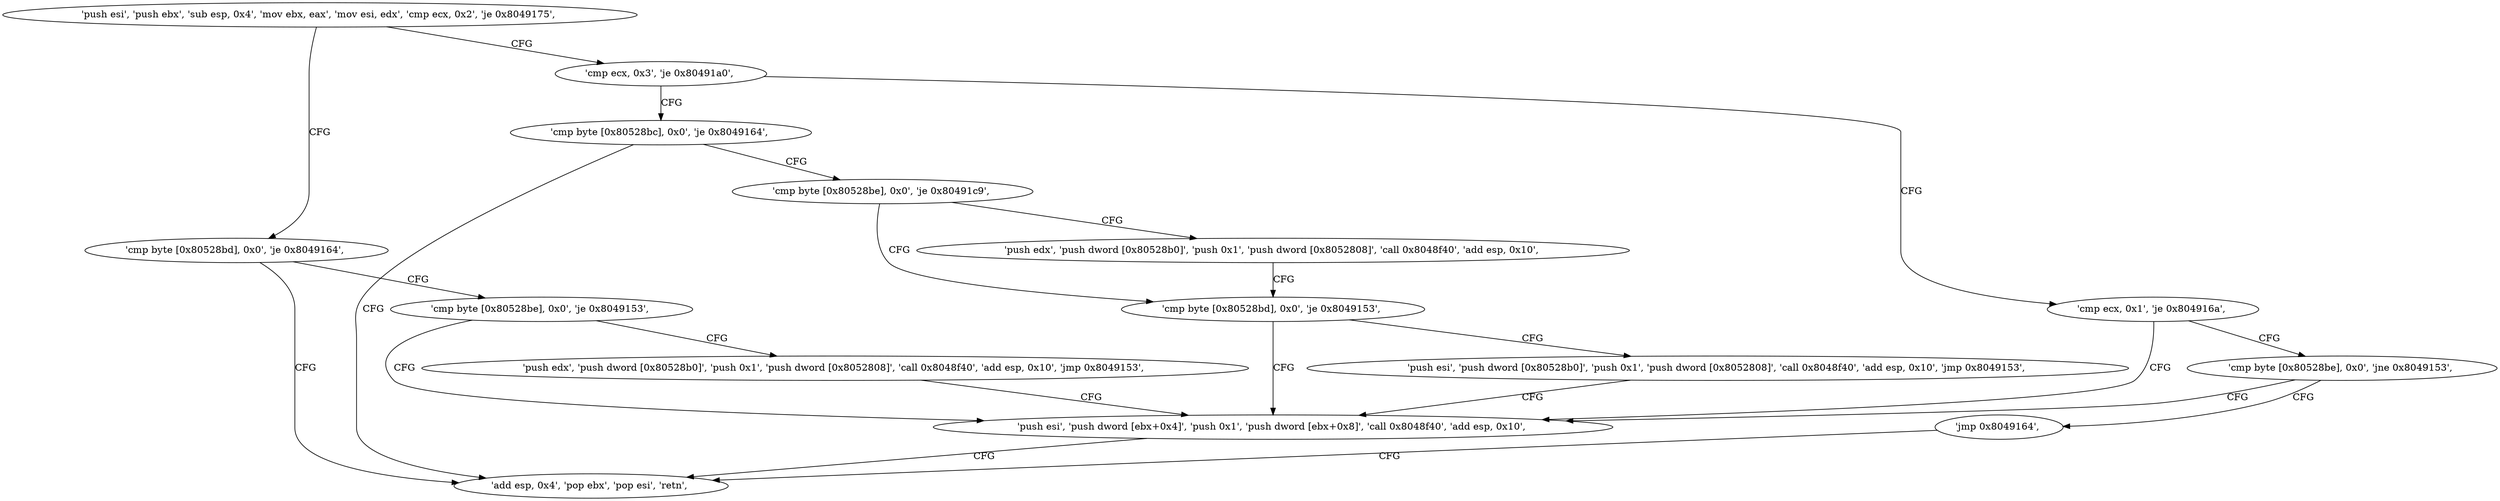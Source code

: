 digraph "func" {
"134517051" [label = "'push esi', 'push ebx', 'sub esp, 0x4', 'mov ebx, eax', 'mov esi, edx', 'cmp ecx, 0x2', 'je 0x8049175', " ]
"134517109" [label = "'cmp byte [0x80528bd], 0x0', 'je 0x8049164', " ]
"134517065" [label = "'cmp ecx, 0x3', 'je 0x80491a0', " ]
"134517092" [label = "'add esp, 0x4', 'pop ebx', 'pop esi', 'retn', " ]
"134517118" [label = "'cmp byte [0x80528be], 0x0', 'je 0x8049153', " ]
"134517152" [label = "'cmp byte [0x80528bc], 0x0', 'je 0x8049164', " ]
"134517070" [label = "'cmp ecx, 0x1', 'je 0x804916a', " ]
"134517075" [label = "'push esi', 'push dword [ebx+0x4]', 'push 0x1', 'push dword [ebx+0x8]', 'call 0x8048f40', 'add esp, 0x10', " ]
"134517127" [label = "'push edx', 'push dword [0x80528b0]', 'push 0x1', 'push dword [0x8052808]', 'call 0x8048f40', 'add esp, 0x10', 'jmp 0x8049153', " ]
"134517161" [label = "'cmp byte [0x80528be], 0x0', 'je 0x80491c9', " ]
"134517098" [label = "'cmp byte [0x80528be], 0x0', 'jne 0x8049153', " ]
"134517193" [label = "'cmp byte [0x80528bd], 0x0', 'je 0x8049153', " ]
"134517170" [label = "'push edx', 'push dword [0x80528b0]', 'push 0x1', 'push dword [0x8052808]', 'call 0x8048f40', 'add esp, 0x10', " ]
"134517107" [label = "'jmp 0x8049164', " ]
"134517202" [label = "'push esi', 'push dword [0x80528b0]', 'push 0x1', 'push dword [0x8052808]', 'call 0x8048f40', 'add esp, 0x10', 'jmp 0x8049153', " ]
"134517051" -> "134517109" [ label = "CFG" ]
"134517051" -> "134517065" [ label = "CFG" ]
"134517109" -> "134517092" [ label = "CFG" ]
"134517109" -> "134517118" [ label = "CFG" ]
"134517065" -> "134517152" [ label = "CFG" ]
"134517065" -> "134517070" [ label = "CFG" ]
"134517118" -> "134517075" [ label = "CFG" ]
"134517118" -> "134517127" [ label = "CFG" ]
"134517152" -> "134517092" [ label = "CFG" ]
"134517152" -> "134517161" [ label = "CFG" ]
"134517070" -> "134517098" [ label = "CFG" ]
"134517070" -> "134517075" [ label = "CFG" ]
"134517075" -> "134517092" [ label = "CFG" ]
"134517127" -> "134517075" [ label = "CFG" ]
"134517161" -> "134517193" [ label = "CFG" ]
"134517161" -> "134517170" [ label = "CFG" ]
"134517098" -> "134517075" [ label = "CFG" ]
"134517098" -> "134517107" [ label = "CFG" ]
"134517193" -> "134517075" [ label = "CFG" ]
"134517193" -> "134517202" [ label = "CFG" ]
"134517170" -> "134517193" [ label = "CFG" ]
"134517107" -> "134517092" [ label = "CFG" ]
"134517202" -> "134517075" [ label = "CFG" ]
}
